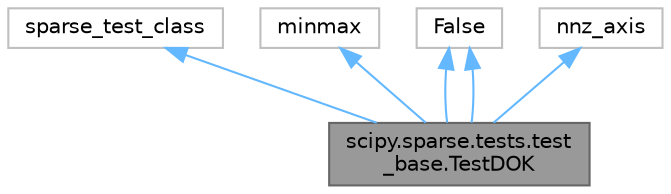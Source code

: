 digraph "scipy.sparse.tests.test_base.TestDOK"
{
 // LATEX_PDF_SIZE
  bgcolor="transparent";
  edge [fontname=Helvetica,fontsize=10,labelfontname=Helvetica,labelfontsize=10];
  node [fontname=Helvetica,fontsize=10,shape=box,height=0.2,width=0.4];
  Node1 [id="Node000001",label="scipy.sparse.tests.test\l_base.TestDOK",height=0.2,width=0.4,color="gray40", fillcolor="grey60", style="filled", fontcolor="black",tooltip=" "];
  Node2 -> Node1 [id="edge6_Node000001_Node000002",dir="back",color="steelblue1",style="solid",tooltip=" "];
  Node2 [id="Node000002",label="sparse_test_class",height=0.2,width=0.4,color="grey75", fillcolor="white", style="filled",URL="$de/d31/classsparse__test__class.html",tooltip=" "];
  Node3 -> Node1 [id="edge7_Node000001_Node000003",dir="back",color="steelblue1",style="solid",tooltip=" "];
  Node3 [id="Node000003",label="minmax",height=0.2,width=0.4,color="grey75", fillcolor="white", style="filled",URL="$db/de6/classminmax.html",tooltip=" "];
  Node4 -> Node1 [id="edge8_Node000001_Node000004",dir="back",color="steelblue1",style="solid",tooltip=" "];
  Node4 [id="Node000004",label="False",height=0.2,width=0.4,color="grey75", fillcolor="white", style="filled",tooltip=" "];
  Node5 -> Node1 [id="edge9_Node000001_Node000005",dir="back",color="steelblue1",style="solid",tooltip=" "];
  Node5 [id="Node000005",label="nnz_axis",height=0.2,width=0.4,color="grey75", fillcolor="white", style="filled",URL="$dd/dc9/classnnz__axis.html",tooltip=" "];
  Node4 -> Node1 [id="edge10_Node000001_Node000004",dir="back",color="steelblue1",style="solid",tooltip=" "];
}
